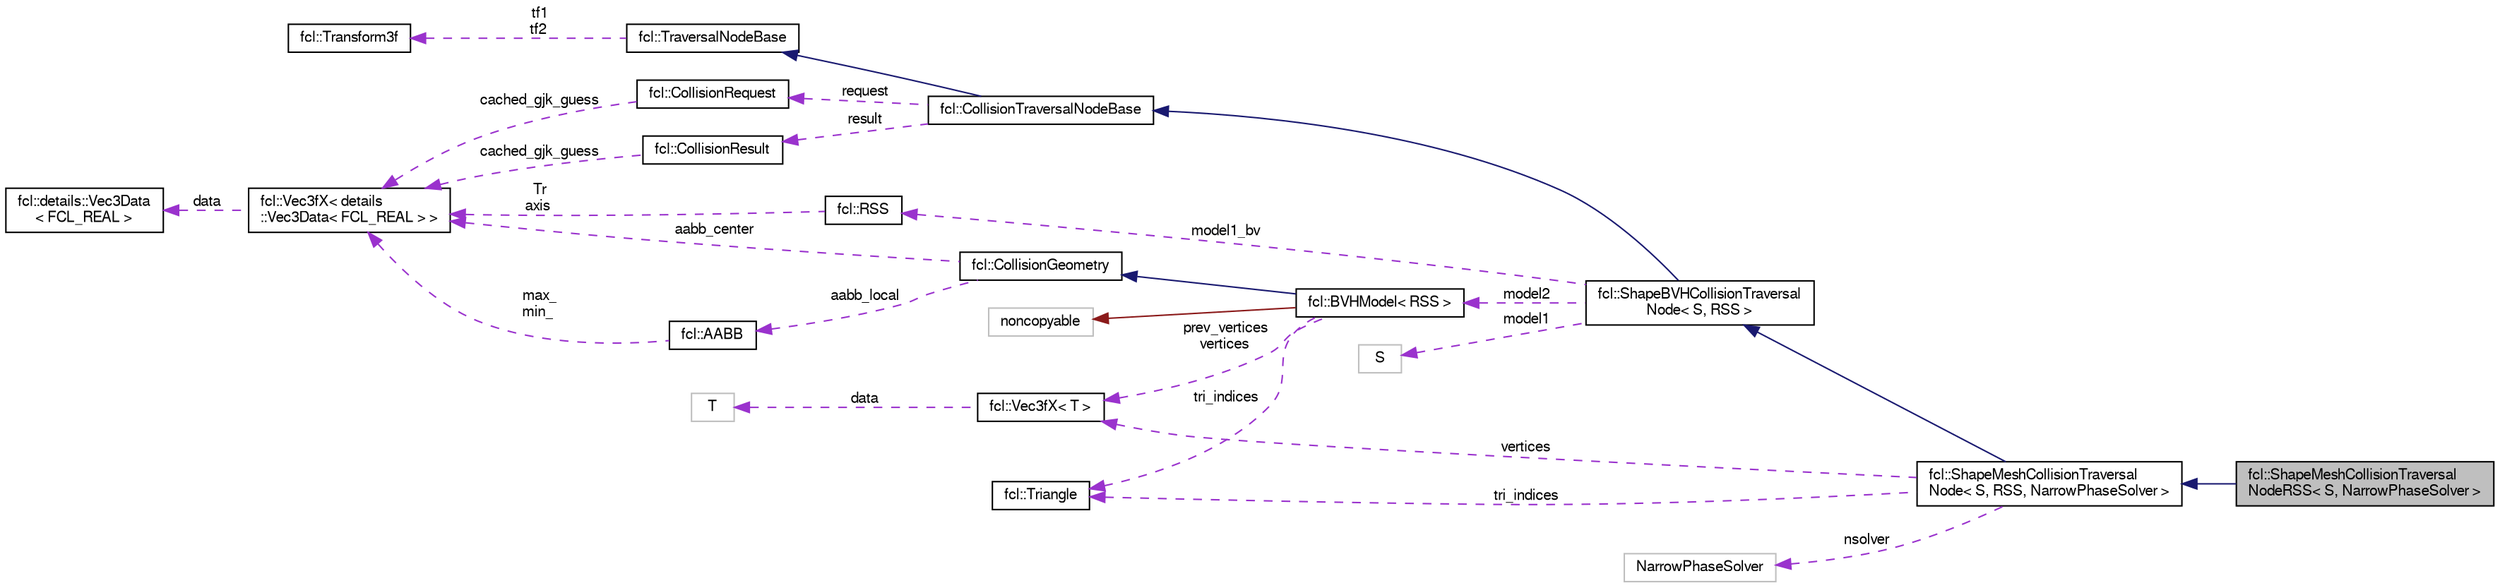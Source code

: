 digraph "fcl::ShapeMeshCollisionTraversalNodeRSS&lt; S, NarrowPhaseSolver &gt;"
{
  edge [fontname="FreeSans",fontsize="10",labelfontname="FreeSans",labelfontsize="10"];
  node [fontname="FreeSans",fontsize="10",shape=record];
  rankdir="LR";
  Node1 [label="fcl::ShapeMeshCollisionTraversal\lNodeRSS\< S, NarrowPhaseSolver \>",height=0.2,width=0.4,color="black", fillcolor="grey75", style="filled" fontcolor="black"];
  Node2 -> Node1 [dir="back",color="midnightblue",fontsize="10",style="solid",fontname="FreeSans"];
  Node2 [label="fcl::ShapeMeshCollisionTraversal\lNode\< S, RSS, NarrowPhaseSolver \>",height=0.2,width=0.4,color="black", fillcolor="white", style="filled",URL="$a00179.html"];
  Node3 -> Node2 [dir="back",color="midnightblue",fontsize="10",style="solid",fontname="FreeSans"];
  Node3 [label="fcl::ShapeBVHCollisionTraversal\lNode\< S, RSS \>",height=0.2,width=0.4,color="black", fillcolor="white", style="filled",URL="$a00174.html"];
  Node4 -> Node3 [dir="back",color="midnightblue",fontsize="10",style="solid",fontname="FreeSans"];
  Node4 [label="fcl::CollisionTraversalNodeBase",height=0.2,width=0.4,color="black", fillcolor="white", style="filled",URL="$a00032.html",tooltip="Node structure encoding the information required for collision traversal. "];
  Node5 -> Node4 [dir="back",color="midnightblue",fontsize="10",style="solid",fontname="FreeSans"];
  Node5 [label="fcl::TraversalNodeBase",height=0.2,width=0.4,color="black", fillcolor="white", style="filled",URL="$a00214.html",tooltip="Node structure encoding the information required for traversal. "];
  Node6 -> Node5 [dir="back",color="darkorchid3",fontsize="10",style="dashed",label=" tf1\ntf2" ,fontname="FreeSans"];
  Node6 [label="fcl::Transform3f",height=0.2,width=0.4,color="black", fillcolor="white", style="filled",URL="$a00212.html",tooltip="Simple transform class used locally by InterpMotion. "];
  Node7 -> Node4 [dir="back",color="darkorchid3",fontsize="10",style="dashed",label=" request" ,fontname="FreeSans"];
  Node7 [label="fcl::CollisionRequest",height=0.2,width=0.4,color="black", fillcolor="white", style="filled",URL="$a00030.html",tooltip="request to the collision algorithm "];
  Node8 -> Node7 [dir="back",color="darkorchid3",fontsize="10",style="dashed",label=" cached_gjk_guess" ,fontname="FreeSans"];
  Node8 [label="fcl::Vec3fX\< details\l::Vec3Data\< FCL_REAL \> \>",height=0.2,width=0.4,color="black", fillcolor="white", style="filled",URL="$a00223.html"];
  Node9 -> Node8 [dir="back",color="darkorchid3",fontsize="10",style="dashed",label=" data" ,fontname="FreeSans"];
  Node9 [label="fcl::details::Vec3Data\l\< FCL_REAL \>",height=0.2,width=0.4,color="black", fillcolor="white", style="filled",URL="$a00222.html"];
  Node10 -> Node4 [dir="back",color="darkorchid3",fontsize="10",style="dashed",label=" result" ,fontname="FreeSans"];
  Node10 [label="fcl::CollisionResult",height=0.2,width=0.4,color="black", fillcolor="white", style="filled",URL="$a00031.html",tooltip="collision result "];
  Node8 -> Node10 [dir="back",color="darkorchid3",fontsize="10",style="dashed",label=" cached_gjk_guess" ,fontname="FreeSans"];
  Node11 -> Node3 [dir="back",color="darkorchid3",fontsize="10",style="dashed",label=" model1_bv" ,fontname="FreeSans"];
  Node11 [label="fcl::RSS",height=0.2,width=0.4,color="black", fillcolor="white", style="filled",URL="$a00156.html",tooltip="A class for rectangle sphere-swept bounding volume. "];
  Node8 -> Node11 [dir="back",color="darkorchid3",fontsize="10",style="dashed",label=" Tr\naxis" ,fontname="FreeSans"];
  Node12 -> Node3 [dir="back",color="darkorchid3",fontsize="10",style="dashed",label=" model2" ,fontname="FreeSans"];
  Node12 [label="fcl::BVHModel\< RSS \>",height=0.2,width=0.4,color="black", fillcolor="white", style="filled",URL="$a00018.html"];
  Node13 -> Node12 [dir="back",color="midnightblue",fontsize="10",style="solid",fontname="FreeSans"];
  Node13 [label="fcl::CollisionGeometry",height=0.2,width=0.4,color="black", fillcolor="white", style="filled",URL="$a00028.html",tooltip="The geometry for the object for collision or distance computation. "];
  Node8 -> Node13 [dir="back",color="darkorchid3",fontsize="10",style="dashed",label=" aabb_center" ,fontname="FreeSans"];
  Node14 -> Node13 [dir="back",color="darkorchid3",fontsize="10",style="dashed",label=" aabb_local" ,fontname="FreeSans"];
  Node14 [label="fcl::AABB",height=0.2,width=0.4,color="black", fillcolor="white", style="filled",URL="$a00003.html",tooltip="A class describing the AABB collision structure, which is a box in 3D space determined by two diagona..."];
  Node8 -> Node14 [dir="back",color="darkorchid3",fontsize="10",style="dashed",label=" max_\nmin_" ,fontname="FreeSans"];
  Node15 -> Node12 [dir="back",color="firebrick4",fontsize="10",style="solid",fontname="FreeSans"];
  Node15 [label="noncopyable",height=0.2,width=0.4,color="grey75", fillcolor="white", style="filled"];
  Node16 -> Node12 [dir="back",color="darkorchid3",fontsize="10",style="dashed",label=" prev_vertices\nvertices" ,fontname="FreeSans"];
  Node16 [label="fcl::Vec3fX\< T \>",height=0.2,width=0.4,color="black", fillcolor="white", style="filled",URL="$a00223.html",tooltip="Vector3 class wrapper. The core data is in the template parameter class. "];
  Node17 -> Node16 [dir="back",color="darkorchid3",fontsize="10",style="dashed",label=" data" ,fontname="FreeSans"];
  Node17 [label="T",height=0.2,width=0.4,color="grey75", fillcolor="white", style="filled"];
  Node18 -> Node12 [dir="back",color="darkorchid3",fontsize="10",style="dashed",label=" tri_indices" ,fontname="FreeSans"];
  Node18 [label="fcl::Triangle",height=0.2,width=0.4,color="black", fillcolor="white", style="filled",URL="$a00215.html",tooltip="Triangle with 3 indices for points. "];
  Node19 -> Node3 [dir="back",color="darkorchid3",fontsize="10",style="dashed",label=" model1" ,fontname="FreeSans"];
  Node19 [label="S",height=0.2,width=0.4,color="grey75", fillcolor="white", style="filled"];
  Node20 -> Node2 [dir="back",color="darkorchid3",fontsize="10",style="dashed",label=" nsolver" ,fontname="FreeSans"];
  Node20 [label="NarrowPhaseSolver",height=0.2,width=0.4,color="grey75", fillcolor="white", style="filled"];
  Node16 -> Node2 [dir="back",color="darkorchid3",fontsize="10",style="dashed",label=" vertices" ,fontname="FreeSans"];
  Node18 -> Node2 [dir="back",color="darkorchid3",fontsize="10",style="dashed",label=" tri_indices" ,fontname="FreeSans"];
}

